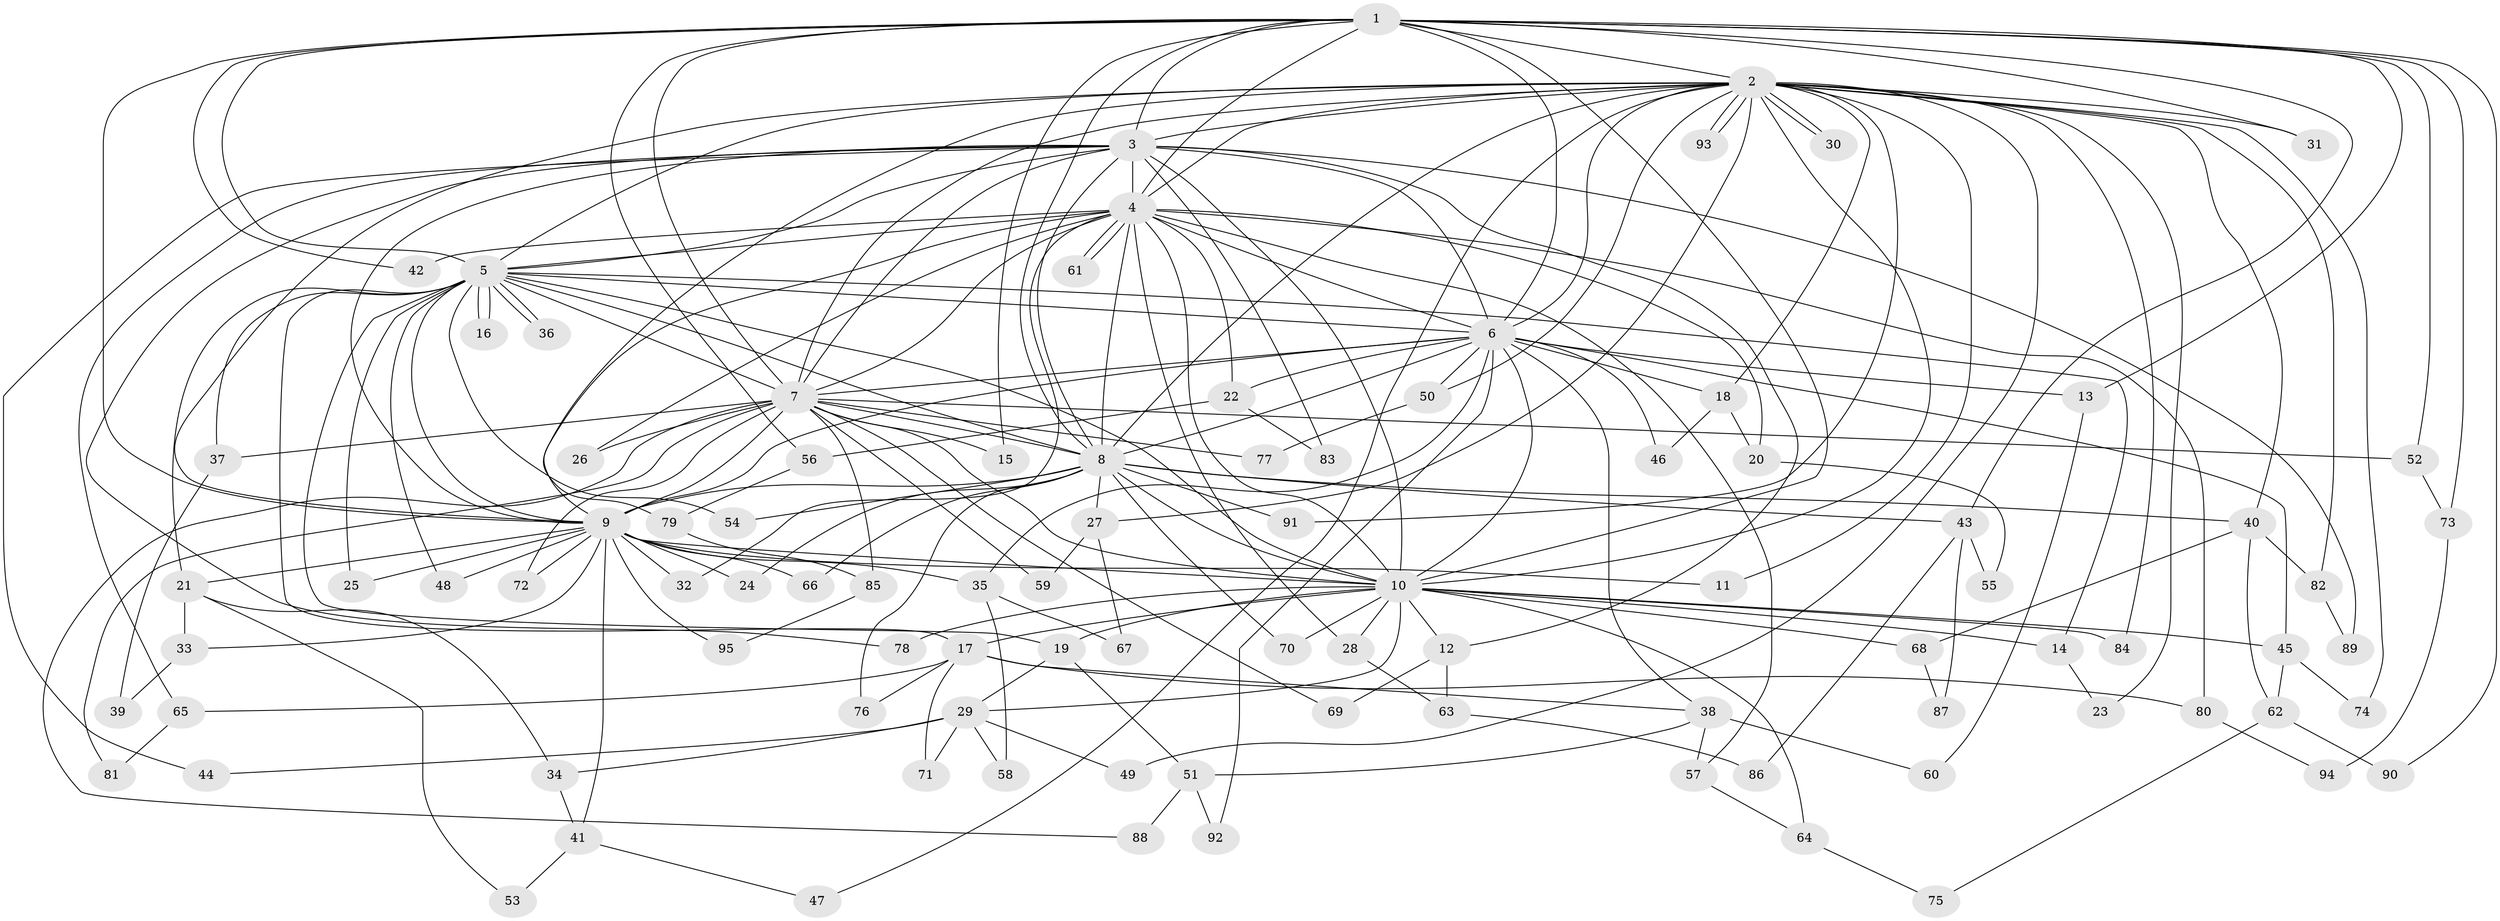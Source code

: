 // Generated by graph-tools (version 1.1) at 2025/01/03/09/25 03:01:33]
// undirected, 95 vertices, 215 edges
graph export_dot {
graph [start="1"]
  node [color=gray90,style=filled];
  1;
  2;
  3;
  4;
  5;
  6;
  7;
  8;
  9;
  10;
  11;
  12;
  13;
  14;
  15;
  16;
  17;
  18;
  19;
  20;
  21;
  22;
  23;
  24;
  25;
  26;
  27;
  28;
  29;
  30;
  31;
  32;
  33;
  34;
  35;
  36;
  37;
  38;
  39;
  40;
  41;
  42;
  43;
  44;
  45;
  46;
  47;
  48;
  49;
  50;
  51;
  52;
  53;
  54;
  55;
  56;
  57;
  58;
  59;
  60;
  61;
  62;
  63;
  64;
  65;
  66;
  67;
  68;
  69;
  70;
  71;
  72;
  73;
  74;
  75;
  76;
  77;
  78;
  79;
  80;
  81;
  82;
  83;
  84;
  85;
  86;
  87;
  88;
  89;
  90;
  91;
  92;
  93;
  94;
  95;
  1 -- 2;
  1 -- 3;
  1 -- 4;
  1 -- 5;
  1 -- 6;
  1 -- 7;
  1 -- 8;
  1 -- 9;
  1 -- 10;
  1 -- 13;
  1 -- 15;
  1 -- 31;
  1 -- 42;
  1 -- 43;
  1 -- 52;
  1 -- 56;
  1 -- 73;
  1 -- 90;
  2 -- 3;
  2 -- 4;
  2 -- 5;
  2 -- 6;
  2 -- 7;
  2 -- 8;
  2 -- 9;
  2 -- 10;
  2 -- 11;
  2 -- 18;
  2 -- 23;
  2 -- 27;
  2 -- 30;
  2 -- 30;
  2 -- 31;
  2 -- 40;
  2 -- 47;
  2 -- 49;
  2 -- 50;
  2 -- 74;
  2 -- 79;
  2 -- 82;
  2 -- 84;
  2 -- 91;
  2 -- 93;
  2 -- 93;
  3 -- 4;
  3 -- 5;
  3 -- 6;
  3 -- 7;
  3 -- 8;
  3 -- 9;
  3 -- 10;
  3 -- 12;
  3 -- 44;
  3 -- 65;
  3 -- 78;
  3 -- 83;
  3 -- 89;
  4 -- 5;
  4 -- 6;
  4 -- 7;
  4 -- 8;
  4 -- 9;
  4 -- 10;
  4 -- 20;
  4 -- 22;
  4 -- 26;
  4 -- 28;
  4 -- 32;
  4 -- 42;
  4 -- 57;
  4 -- 61;
  4 -- 61;
  4 -- 80;
  5 -- 6;
  5 -- 7;
  5 -- 8;
  5 -- 9;
  5 -- 10;
  5 -- 14;
  5 -- 16;
  5 -- 16;
  5 -- 17;
  5 -- 19;
  5 -- 21;
  5 -- 25;
  5 -- 36;
  5 -- 36;
  5 -- 37;
  5 -- 48;
  5 -- 54;
  6 -- 7;
  6 -- 8;
  6 -- 9;
  6 -- 10;
  6 -- 13;
  6 -- 18;
  6 -- 22;
  6 -- 35;
  6 -- 38;
  6 -- 45;
  6 -- 46;
  6 -- 50;
  6 -- 92;
  7 -- 8;
  7 -- 9;
  7 -- 10;
  7 -- 15;
  7 -- 26;
  7 -- 37;
  7 -- 52;
  7 -- 59;
  7 -- 69;
  7 -- 72;
  7 -- 77;
  7 -- 81;
  7 -- 85;
  7 -- 88;
  8 -- 9;
  8 -- 10;
  8 -- 24;
  8 -- 27;
  8 -- 40;
  8 -- 43;
  8 -- 54;
  8 -- 66;
  8 -- 70;
  8 -- 76;
  8 -- 91;
  9 -- 10;
  9 -- 11;
  9 -- 21;
  9 -- 24;
  9 -- 25;
  9 -- 32;
  9 -- 33;
  9 -- 35;
  9 -- 41;
  9 -- 48;
  9 -- 66;
  9 -- 72;
  9 -- 95;
  10 -- 12;
  10 -- 14;
  10 -- 17;
  10 -- 19;
  10 -- 28;
  10 -- 29;
  10 -- 45;
  10 -- 64;
  10 -- 68;
  10 -- 70;
  10 -- 78;
  10 -- 84;
  12 -- 63;
  12 -- 69;
  13 -- 60;
  14 -- 23;
  17 -- 38;
  17 -- 65;
  17 -- 71;
  17 -- 76;
  17 -- 80;
  18 -- 20;
  18 -- 46;
  19 -- 29;
  19 -- 51;
  20 -- 55;
  21 -- 33;
  21 -- 34;
  21 -- 53;
  22 -- 56;
  22 -- 83;
  27 -- 59;
  27 -- 67;
  28 -- 63;
  29 -- 34;
  29 -- 44;
  29 -- 49;
  29 -- 58;
  29 -- 71;
  33 -- 39;
  34 -- 41;
  35 -- 58;
  35 -- 67;
  37 -- 39;
  38 -- 51;
  38 -- 57;
  38 -- 60;
  40 -- 62;
  40 -- 68;
  40 -- 82;
  41 -- 47;
  41 -- 53;
  43 -- 55;
  43 -- 86;
  43 -- 87;
  45 -- 62;
  45 -- 74;
  50 -- 77;
  51 -- 88;
  51 -- 92;
  52 -- 73;
  56 -- 79;
  57 -- 64;
  62 -- 75;
  62 -- 90;
  63 -- 86;
  64 -- 75;
  65 -- 81;
  68 -- 87;
  73 -- 94;
  79 -- 85;
  80 -- 94;
  82 -- 89;
  85 -- 95;
}
